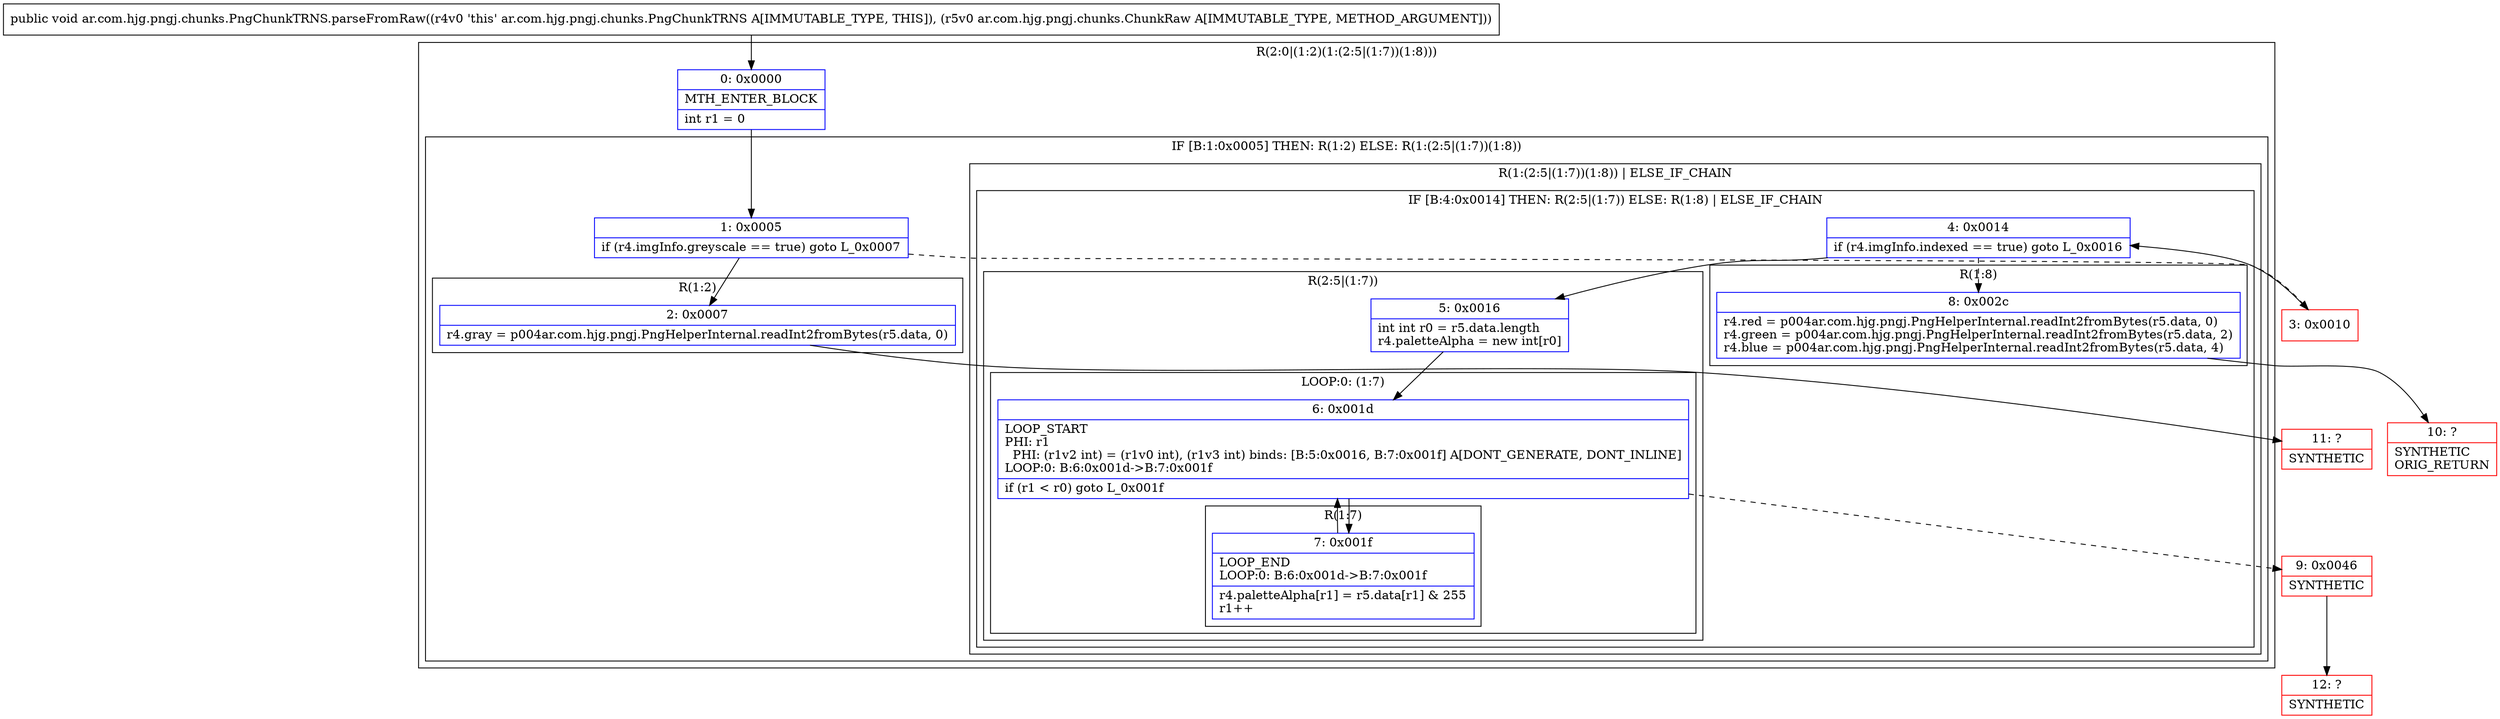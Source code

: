 digraph "CFG forar.com.hjg.pngj.chunks.PngChunkTRNS.parseFromRaw(Lar\/com\/hjg\/pngj\/chunks\/ChunkRaw;)V" {
subgraph cluster_Region_1830779813 {
label = "R(2:0|(1:2)(1:(2:5|(1:7))(1:8)))";
node [shape=record,color=blue];
Node_0 [shape=record,label="{0\:\ 0x0000|MTH_ENTER_BLOCK\l|int r1 = 0\l}"];
subgraph cluster_IfRegion_74081932 {
label = "IF [B:1:0x0005] THEN: R(1:2) ELSE: R(1:(2:5|(1:7))(1:8))";
node [shape=record,color=blue];
Node_1 [shape=record,label="{1\:\ 0x0005|if (r4.imgInfo.greyscale == true) goto L_0x0007\l}"];
subgraph cluster_Region_1597314598 {
label = "R(1:2)";
node [shape=record,color=blue];
Node_2 [shape=record,label="{2\:\ 0x0007|r4.gray = p004ar.com.hjg.pngj.PngHelperInternal.readInt2fromBytes(r5.data, 0)\l}"];
}
subgraph cluster_Region_483338983 {
label = "R(1:(2:5|(1:7))(1:8)) | ELSE_IF_CHAIN\l";
node [shape=record,color=blue];
subgraph cluster_IfRegion_791192725 {
label = "IF [B:4:0x0014] THEN: R(2:5|(1:7)) ELSE: R(1:8) | ELSE_IF_CHAIN\l";
node [shape=record,color=blue];
Node_4 [shape=record,label="{4\:\ 0x0014|if (r4.imgInfo.indexed == true) goto L_0x0016\l}"];
subgraph cluster_Region_162548226 {
label = "R(2:5|(1:7))";
node [shape=record,color=blue];
Node_5 [shape=record,label="{5\:\ 0x0016|int int r0 = r5.data.length\lr4.paletteAlpha = new int[r0]\l}"];
subgraph cluster_LoopRegion_2117910975 {
label = "LOOP:0: (1:7)";
node [shape=record,color=blue];
Node_6 [shape=record,label="{6\:\ 0x001d|LOOP_START\lPHI: r1 \l  PHI: (r1v2 int) = (r1v0 int), (r1v3 int) binds: [B:5:0x0016, B:7:0x001f] A[DONT_GENERATE, DONT_INLINE]\lLOOP:0: B:6:0x001d\-\>B:7:0x001f\l|if (r1 \< r0) goto L_0x001f\l}"];
subgraph cluster_Region_882975755 {
label = "R(1:7)";
node [shape=record,color=blue];
Node_7 [shape=record,label="{7\:\ 0x001f|LOOP_END\lLOOP:0: B:6:0x001d\-\>B:7:0x001f\l|r4.paletteAlpha[r1] = r5.data[r1] & 255\lr1++\l}"];
}
}
}
subgraph cluster_Region_2023877114 {
label = "R(1:8)";
node [shape=record,color=blue];
Node_8 [shape=record,label="{8\:\ 0x002c|r4.red = p004ar.com.hjg.pngj.PngHelperInternal.readInt2fromBytes(r5.data, 0)\lr4.green = p004ar.com.hjg.pngj.PngHelperInternal.readInt2fromBytes(r5.data, 2)\lr4.blue = p004ar.com.hjg.pngj.PngHelperInternal.readInt2fromBytes(r5.data, 4)\l}"];
}
}
}
}
}
Node_3 [shape=record,color=red,label="{3\:\ 0x0010}"];
Node_9 [shape=record,color=red,label="{9\:\ 0x0046|SYNTHETIC\l}"];
Node_10 [shape=record,color=red,label="{10\:\ ?|SYNTHETIC\lORIG_RETURN\l}"];
Node_11 [shape=record,color=red,label="{11\:\ ?|SYNTHETIC\l}"];
Node_12 [shape=record,color=red,label="{12\:\ ?|SYNTHETIC\l}"];
MethodNode[shape=record,label="{public void ar.com.hjg.pngj.chunks.PngChunkTRNS.parseFromRaw((r4v0 'this' ar.com.hjg.pngj.chunks.PngChunkTRNS A[IMMUTABLE_TYPE, THIS]), (r5v0 ar.com.hjg.pngj.chunks.ChunkRaw A[IMMUTABLE_TYPE, METHOD_ARGUMENT])) }"];
MethodNode -> Node_0;
Node_0 -> Node_1;
Node_1 -> Node_2;
Node_1 -> Node_3[style=dashed];
Node_2 -> Node_11;
Node_4 -> Node_5;
Node_4 -> Node_8[style=dashed];
Node_5 -> Node_6;
Node_6 -> Node_7;
Node_6 -> Node_9[style=dashed];
Node_7 -> Node_6;
Node_8 -> Node_10;
Node_3 -> Node_4;
Node_9 -> Node_12;
}

